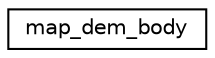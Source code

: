 digraph "Graphical Class Hierarchy"
{
 // INTERACTIVE_SVG=YES
  edge [fontname="Helvetica",fontsize="10",labelfontname="Helvetica",labelfontsize="10"];
  node [fontname="Helvetica",fontsize="10",shape=record];
  rankdir="LR";
  Node0 [label="map_dem_body",height=0.2,width=0.4,color="black", fillcolor="white", style="filled",URL="$structmap__dem__body.html",tooltip="Planetary body support structure. "];
}
